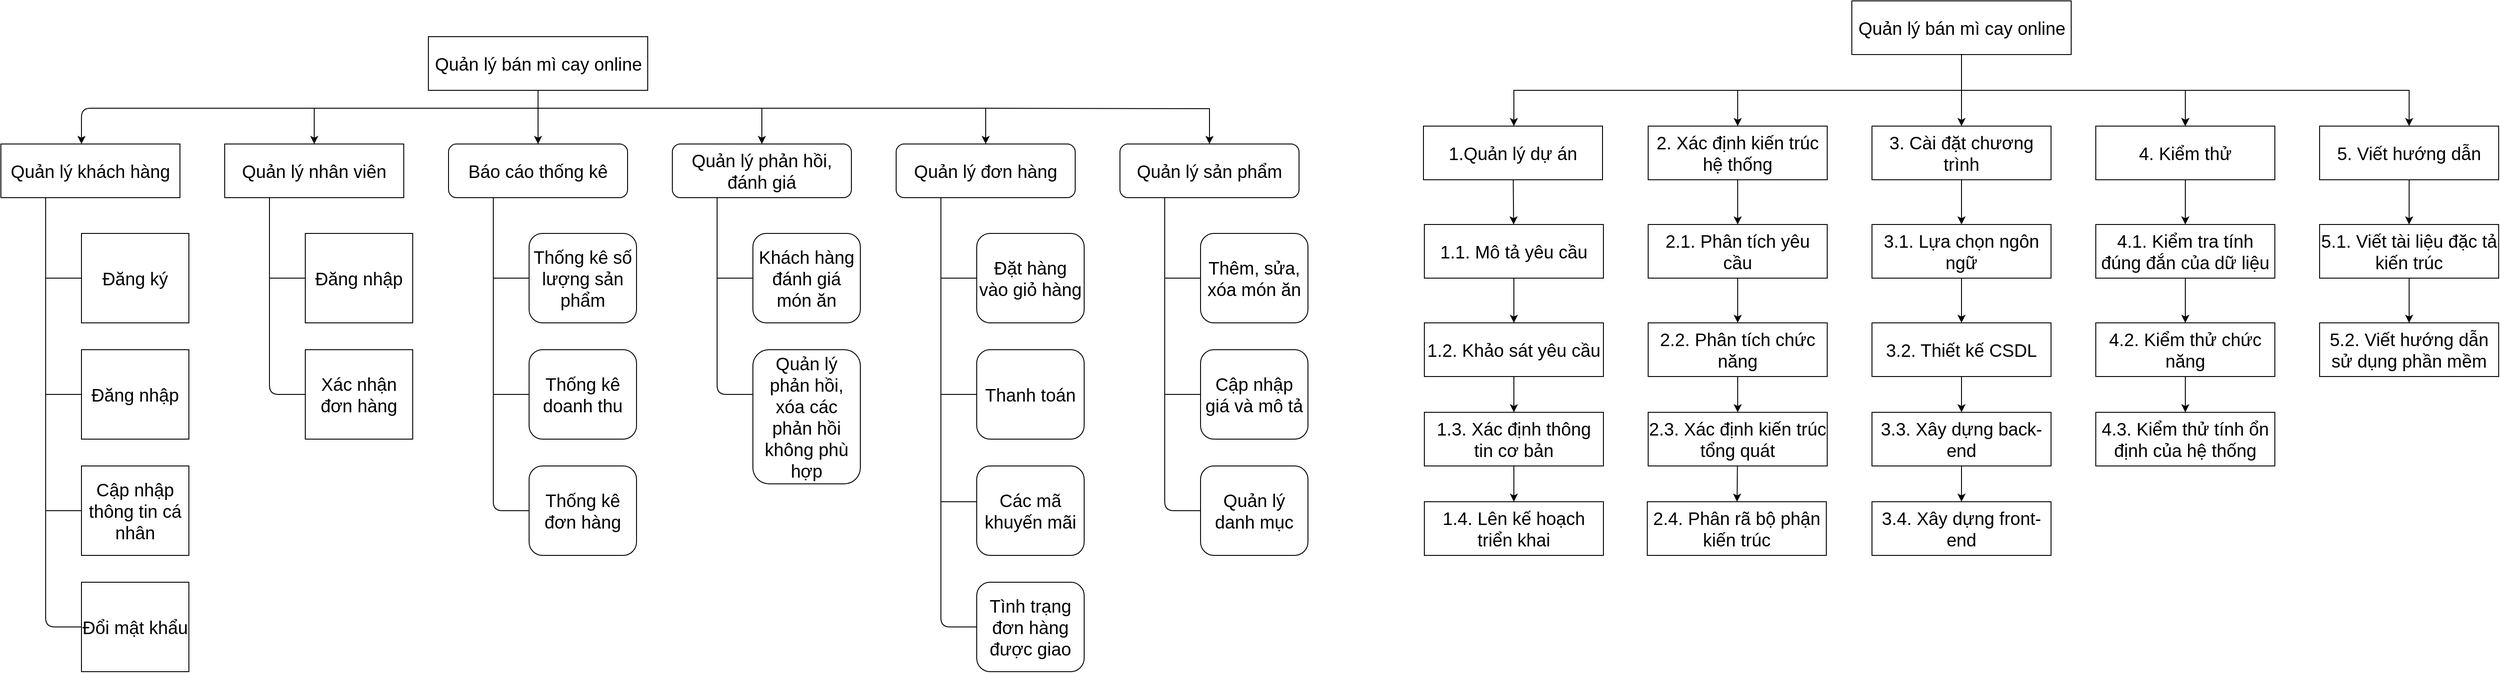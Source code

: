 <mxfile version="26.1.1">
  <diagram name="Page-1" id="t7mp8thndAIZZq_46Ynx">
    <mxGraphModel dx="2422" dy="844" grid="1" gridSize="10" guides="1" tooltips="1" connect="1" arrows="1" fold="1" page="1" pageScale="1" pageWidth="850" pageHeight="1100" math="0" shadow="0">
      <root>
        <mxCell id="0" />
        <mxCell id="1" parent="0" />
        <mxCell id="rERKmSlaa6cY_zSiYhxS-1" value="&lt;font style=&quot;font-size: 20px;&quot;&gt;&lt;font style=&quot;&quot;&gt;Quản&lt;/font&gt;&amp;nbsp;lý bán mì cay online&lt;/font&gt;" style="rounded=0;whiteSpace=wrap;html=1;" parent="1" vertex="1">
          <mxGeometry x="467.5" y="160" width="245" height="60" as="geometry" />
        </mxCell>
        <mxCell id="rERKmSlaa6cY_zSiYhxS-2" value="&lt;span style=&quot;font-size: 20px;&quot;&gt;Quản lý khách hàng&lt;/span&gt;" style="rounded=0;whiteSpace=wrap;html=1;" parent="1" vertex="1">
          <mxGeometry x="-10" y="280" width="200" height="60" as="geometry" />
        </mxCell>
        <mxCell id="rERKmSlaa6cY_zSiYhxS-4" value="&lt;span style=&quot;font-size: 20px;&quot;&gt;Quản lý nhân viên&lt;/span&gt;" style="rounded=0;whiteSpace=wrap;html=1;" parent="1" vertex="1">
          <mxGeometry x="240" y="280" width="200" height="60" as="geometry" />
        </mxCell>
        <mxCell id="rERKmSlaa6cY_zSiYhxS-5" value="&lt;span style=&quot;font-size: 20px;&quot;&gt;Báo cáo thống kê&lt;/span&gt;" style="rounded=1;whiteSpace=wrap;html=1;" parent="1" vertex="1">
          <mxGeometry x="490" y="280" width="200" height="60" as="geometry" />
        </mxCell>
        <mxCell id="rERKmSlaa6cY_zSiYhxS-6" value="&lt;span style=&quot;font-size: 20px;&quot;&gt;Quản lý phản hồi, đánh giá&lt;/span&gt;" style="rounded=1;whiteSpace=wrap;html=1;" parent="1" vertex="1">
          <mxGeometry x="740" y="280" width="200" height="60" as="geometry" />
        </mxCell>
        <mxCell id="g5ewoE6nvLTf_8WwbgQn-1" value="&lt;span style=&quot;font-size: 20px;&quot;&gt;Thống kê số lượng sản phẩm&lt;/span&gt;" style="rounded=1;whiteSpace=wrap;html=1;" parent="1" vertex="1">
          <mxGeometry x="580" y="380" width="120" height="100" as="geometry" />
        </mxCell>
        <mxCell id="g5ewoE6nvLTf_8WwbgQn-2" value="&lt;span style=&quot;font-size: 20px;&quot;&gt;Thống kê doanh thu&lt;/span&gt;" style="rounded=1;whiteSpace=wrap;html=1;" parent="1" vertex="1">
          <mxGeometry x="580" y="510" width="120" height="100" as="geometry" />
        </mxCell>
        <mxCell id="g5ewoE6nvLTf_8WwbgQn-3" value="&lt;span style=&quot;font-size: 20px;&quot;&gt;Thống kê đơn hàng&lt;/span&gt;" style="rounded=1;whiteSpace=wrap;html=1;" parent="1" vertex="1">
          <mxGeometry x="580" y="640" width="120" height="100" as="geometry" />
        </mxCell>
        <mxCell id="g5ewoE6nvLTf_8WwbgQn-5" value="&lt;span style=&quot;font-size: 20px;&quot;&gt;Đăng ký&lt;/span&gt;" style="rounded=0;whiteSpace=wrap;html=1;" parent="1" vertex="1">
          <mxGeometry x="80" y="380" width="120" height="100" as="geometry" />
        </mxCell>
        <mxCell id="g5ewoE6nvLTf_8WwbgQn-7" value="&lt;span style=&quot;font-size: 20px;&quot;&gt;Đăng nhập&lt;/span&gt;" style="rounded=0;whiteSpace=wrap;html=1;" parent="1" vertex="1">
          <mxGeometry x="80" y="510" width="120" height="100" as="geometry" />
        </mxCell>
        <mxCell id="g5ewoE6nvLTf_8WwbgQn-8" value="&lt;span style=&quot;font-size: 20px;&quot;&gt;Cập nhập thông tin cá nhân&lt;/span&gt;" style="rounded=0;whiteSpace=wrap;html=1;" parent="1" vertex="1">
          <mxGeometry x="80" y="640" width="120" height="100" as="geometry" />
        </mxCell>
        <mxCell id="g5ewoE6nvLTf_8WwbgQn-9" value="&lt;span style=&quot;font-size: 20px;&quot;&gt;Đổi mật khẩu&lt;/span&gt;" style="rounded=0;whiteSpace=wrap;html=1;" parent="1" vertex="1">
          <mxGeometry x="80" y="770" width="120" height="100" as="geometry" />
        </mxCell>
        <mxCell id="g5ewoE6nvLTf_8WwbgQn-10" value="&lt;span style=&quot;font-size: 20px;&quot;&gt;Đăng nhập&lt;/span&gt;" style="rounded=0;whiteSpace=wrap;html=1;" parent="1" vertex="1">
          <mxGeometry x="330" y="380" width="120" height="100" as="geometry" />
        </mxCell>
        <mxCell id="g5ewoE6nvLTf_8WwbgQn-11" value="&lt;span style=&quot;font-size: 20px;&quot;&gt;Xác nhận đơn hàng&lt;/span&gt;" style="rounded=0;whiteSpace=wrap;html=1;" parent="1" vertex="1">
          <mxGeometry x="330" y="510" width="120" height="100" as="geometry" />
        </mxCell>
        <mxCell id="g5ewoE6nvLTf_8WwbgQn-13" value="&lt;span style=&quot;font-size: 20px;&quot;&gt;Khách hàng đánh giá món ăn&lt;/span&gt;" style="rounded=1;whiteSpace=wrap;html=1;" parent="1" vertex="1">
          <mxGeometry x="830" y="380" width="120" height="100" as="geometry" />
        </mxCell>
        <mxCell id="g5ewoE6nvLTf_8WwbgQn-14" value="&lt;span style=&quot;font-size: 20px;&quot;&gt;Quản lý phản hồi, xóa các phản hồi không phù hợp&lt;/span&gt;" style="rounded=1;whiteSpace=wrap;html=1;" parent="1" vertex="1">
          <mxGeometry x="830" y="510" width="120" height="150" as="geometry" />
        </mxCell>
        <mxCell id="g5ewoE6nvLTf_8WwbgQn-17" value="&lt;span style=&quot;font-size: 20px;&quot;&gt;Quản lý đơn hàng&lt;/span&gt;" style="rounded=1;whiteSpace=wrap;html=1;" parent="1" vertex="1">
          <mxGeometry x="990" y="280" width="200" height="60" as="geometry" />
        </mxCell>
        <mxCell id="g5ewoE6nvLTf_8WwbgQn-18" value="&lt;span style=&quot;font-size: 20px;&quot;&gt;Đặt hàng vào giỏ hàng&lt;/span&gt;" style="rounded=1;whiteSpace=wrap;html=1;" parent="1" vertex="1">
          <mxGeometry x="1080" y="380" width="120" height="100" as="geometry" />
        </mxCell>
        <mxCell id="g5ewoE6nvLTf_8WwbgQn-19" value="&lt;span style=&quot;font-size: 20px;&quot;&gt;Thanh toán&lt;/span&gt;" style="rounded=1;whiteSpace=wrap;html=1;" parent="1" vertex="1">
          <mxGeometry x="1080" y="510" width="120" height="100" as="geometry" />
        </mxCell>
        <mxCell id="g5ewoE6nvLTf_8WwbgQn-20" value="&lt;span style=&quot;font-size: 20px;&quot;&gt;Các mã khuyến mãi&lt;/span&gt;" style="rounded=1;whiteSpace=wrap;html=1;" parent="1" vertex="1">
          <mxGeometry x="1080" y="640" width="120" height="100" as="geometry" />
        </mxCell>
        <mxCell id="g5ewoE6nvLTf_8WwbgQn-46" value="" style="endArrow=none;html=1;rounded=0;edgeStyle=orthogonalEdgeStyle;curved=0;startFill=0;" parent="1" source="rERKmSlaa6cY_zSiYhxS-1" edge="1">
          <mxGeometry width="50" height="50" relative="1" as="geometry">
            <mxPoint x="610" y="350" as="sourcePoint" />
            <mxPoint x="90" y="240" as="targetPoint" />
            <Array as="points">
              <mxPoint x="590" y="240" />
              <mxPoint x="90" y="240" />
            </Array>
          </mxGeometry>
        </mxCell>
        <mxCell id="g5ewoE6nvLTf_8WwbgQn-49" value="" style="endArrow=classic;html=1;rounded=0;" parent="1" target="rERKmSlaa6cY_zSiYhxS-4" edge="1">
          <mxGeometry width="50" height="50" relative="1" as="geometry">
            <mxPoint x="340" y="240" as="sourcePoint" />
            <mxPoint x="330" y="240" as="targetPoint" />
          </mxGeometry>
        </mxCell>
        <mxCell id="g5ewoE6nvLTf_8WwbgQn-50" value="" style="endArrow=classic;html=1;rounded=0;" parent="1" target="rERKmSlaa6cY_zSiYhxS-5" edge="1" source="rERKmSlaa6cY_zSiYhxS-1">
          <mxGeometry width="50" height="50" relative="1" as="geometry">
            <mxPoint x="590" y="240" as="sourcePoint" />
            <mxPoint x="350" y="290" as="targetPoint" />
          </mxGeometry>
        </mxCell>
        <mxCell id="g5ewoE6nvLTf_8WwbgQn-51" value="" style="endArrow=classic;html=1;rounded=0;edgeStyle=orthogonalEdgeStyle;curved=0;" parent="1" source="rERKmSlaa6cY_zSiYhxS-1" target="g5ewoE6nvLTf_8WwbgQn-17" edge="1">
          <mxGeometry width="50" height="50" relative="1" as="geometry">
            <mxPoint x="610" y="350" as="sourcePoint" />
            <mxPoint x="660" y="300" as="targetPoint" />
            <Array as="points">
              <mxPoint x="590" y="240" />
              <mxPoint x="1090" y="240" />
            </Array>
          </mxGeometry>
        </mxCell>
        <mxCell id="g5ewoE6nvLTf_8WwbgQn-52" value="" style="endArrow=classic;html=1;rounded=0;" parent="1" target="rERKmSlaa6cY_zSiYhxS-6" edge="1">
          <mxGeometry width="50" height="50" relative="1" as="geometry">
            <mxPoint x="840" y="240" as="sourcePoint" />
            <mxPoint x="660" y="300" as="targetPoint" />
          </mxGeometry>
        </mxCell>
        <mxCell id="g5ewoE6nvLTf_8WwbgQn-53" value="" style="endArrow=none;html=1;rounded=1;edgeStyle=orthogonalEdgeStyle;startFill=0;curved=0;" parent="1" source="rERKmSlaa6cY_zSiYhxS-2" target="g5ewoE6nvLTf_8WwbgQn-9" edge="1">
          <mxGeometry width="50" height="50" relative="1" as="geometry">
            <mxPoint x="40" y="370" as="sourcePoint" />
            <mxPoint x="660" y="300" as="targetPoint" />
            <Array as="points">
              <mxPoint x="40" y="820" />
            </Array>
          </mxGeometry>
        </mxCell>
        <mxCell id="g5ewoE6nvLTf_8WwbgQn-54" value="" style="endArrow=none;html=1;rounded=1;curved=0;" parent="1" source="g5ewoE6nvLTf_8WwbgQn-8" edge="1">
          <mxGeometry width="50" height="50" relative="1" as="geometry">
            <mxPoint x="230" y="650" as="sourcePoint" />
            <mxPoint x="40" y="690" as="targetPoint" />
          </mxGeometry>
        </mxCell>
        <mxCell id="g5ewoE6nvLTf_8WwbgQn-55" value="" style="endArrow=none;html=1;rounded=1;curved=0;" parent="1" target="g5ewoE6nvLTf_8WwbgQn-7" edge="1">
          <mxGeometry width="50" height="50" relative="1" as="geometry">
            <mxPoint x="40" y="560" as="sourcePoint" />
            <mxPoint x="280" y="600" as="targetPoint" />
          </mxGeometry>
        </mxCell>
        <mxCell id="g5ewoE6nvLTf_8WwbgQn-56" value="" style="endArrow=none;html=1;rounded=1;curved=0;" parent="1" target="g5ewoE6nvLTf_8WwbgQn-5" edge="1">
          <mxGeometry width="50" height="50" relative="1" as="geometry">
            <mxPoint x="40" y="430" as="sourcePoint" />
            <mxPoint x="280" y="600" as="targetPoint" />
          </mxGeometry>
        </mxCell>
        <mxCell id="g5ewoE6nvLTf_8WwbgQn-57" value="" style="endArrow=none;html=1;rounded=1;edgeStyle=orthogonalEdgeStyle;curved=0;" parent="1" source="g5ewoE6nvLTf_8WwbgQn-11" target="rERKmSlaa6cY_zSiYhxS-4" edge="1">
          <mxGeometry width="50" height="50" relative="1" as="geometry">
            <mxPoint x="370" y="550" as="sourcePoint" />
            <mxPoint x="420" y="500" as="targetPoint" />
            <Array as="points">
              <mxPoint x="290" y="560" />
            </Array>
          </mxGeometry>
        </mxCell>
        <mxCell id="g5ewoE6nvLTf_8WwbgQn-58" value="" style="endArrow=none;html=1;rounded=1;curved=0;" parent="1" target="g5ewoE6nvLTf_8WwbgQn-10" edge="1">
          <mxGeometry width="50" height="50" relative="1" as="geometry">
            <mxPoint x="290" y="430" as="sourcePoint" />
            <mxPoint x="420" y="500" as="targetPoint" />
          </mxGeometry>
        </mxCell>
        <mxCell id="g5ewoE6nvLTf_8WwbgQn-59" value="" style="endArrow=none;html=1;rounded=1;edgeStyle=orthogonalEdgeStyle;curved=0;" parent="1" source="g5ewoE6nvLTf_8WwbgQn-3" target="rERKmSlaa6cY_zSiYhxS-5" edge="1">
          <mxGeometry width="50" height="50" relative="1" as="geometry">
            <mxPoint x="370" y="550" as="sourcePoint" />
            <mxPoint x="420" y="500" as="targetPoint" />
            <Array as="points">
              <mxPoint x="540" y="690" />
            </Array>
          </mxGeometry>
        </mxCell>
        <mxCell id="g5ewoE6nvLTf_8WwbgQn-60" value="" style="endArrow=none;html=1;rounded=0;" parent="1" target="g5ewoE6nvLTf_8WwbgQn-2" edge="1">
          <mxGeometry width="50" height="50" relative="1" as="geometry">
            <mxPoint x="540" y="560" as="sourcePoint" />
            <mxPoint x="420" y="500" as="targetPoint" />
          </mxGeometry>
        </mxCell>
        <mxCell id="g5ewoE6nvLTf_8WwbgQn-61" value="" style="endArrow=none;html=1;rounded=0;" parent="1" target="g5ewoE6nvLTf_8WwbgQn-1" edge="1">
          <mxGeometry width="50" height="50" relative="1" as="geometry">
            <mxPoint x="540" y="430" as="sourcePoint" />
            <mxPoint x="420" y="500" as="targetPoint" />
          </mxGeometry>
        </mxCell>
        <mxCell id="g5ewoE6nvLTf_8WwbgQn-62" value="" style="endArrow=none;html=1;rounded=1;edgeStyle=orthogonalEdgeStyle;curved=0;" parent="1" source="g5ewoE6nvLTf_8WwbgQn-14" target="rERKmSlaa6cY_zSiYhxS-6" edge="1">
          <mxGeometry width="50" height="50" relative="1" as="geometry">
            <mxPoint x="890" y="550" as="sourcePoint" />
            <mxPoint x="940" y="500" as="targetPoint" />
            <Array as="points">
              <mxPoint x="790" y="560" />
            </Array>
          </mxGeometry>
        </mxCell>
        <mxCell id="g5ewoE6nvLTf_8WwbgQn-66" value="" style="endArrow=none;html=1;rounded=0;" parent="1" target="g5ewoE6nvLTf_8WwbgQn-13" edge="1">
          <mxGeometry width="50" height="50" relative="1" as="geometry">
            <mxPoint x="790" y="430" as="sourcePoint" />
            <mxPoint x="940" y="500" as="targetPoint" />
          </mxGeometry>
        </mxCell>
        <mxCell id="g5ewoE6nvLTf_8WwbgQn-67" value="" style="endArrow=none;html=1;rounded=1;edgeStyle=orthogonalEdgeStyle;curved=0;" parent="1" source="g5ewoE6nvLTf_8WwbgQn-74" target="g5ewoE6nvLTf_8WwbgQn-17" edge="1">
          <mxGeometry width="50" height="50" relative="1" as="geometry">
            <mxPoint x="890" y="550" as="sourcePoint" />
            <mxPoint x="940" y="500" as="targetPoint" />
            <Array as="points">
              <mxPoint x="1040" y="820" />
            </Array>
          </mxGeometry>
        </mxCell>
        <mxCell id="g5ewoE6nvLTf_8WwbgQn-68" value="" style="endArrow=none;html=1;rounded=0;" parent="1" target="g5ewoE6nvLTf_8WwbgQn-19" edge="1">
          <mxGeometry width="50" height="50" relative="1" as="geometry">
            <mxPoint x="1040" y="560" as="sourcePoint" />
            <mxPoint x="940" y="500" as="targetPoint" />
          </mxGeometry>
        </mxCell>
        <mxCell id="g5ewoE6nvLTf_8WwbgQn-69" value="" style="endArrow=none;html=1;rounded=0;" parent="1" target="g5ewoE6nvLTf_8WwbgQn-18" edge="1">
          <mxGeometry width="50" height="50" relative="1" as="geometry">
            <mxPoint x="1040" y="430" as="sourcePoint" />
            <mxPoint x="940" y="500" as="targetPoint" />
          </mxGeometry>
        </mxCell>
        <mxCell id="g5ewoE6nvLTf_8WwbgQn-70" value="&lt;span style=&quot;font-size: 20px;&quot;&gt;Quản lý sản phẩm&lt;/span&gt;" style="rounded=1;whiteSpace=wrap;html=1;fillStyle=solid;" parent="1" vertex="1">
          <mxGeometry x="1240" y="280" width="200" height="60" as="geometry" />
        </mxCell>
        <mxCell id="g5ewoE6nvLTf_8WwbgQn-71" value="&lt;span style=&quot;font-size: 20px;&quot;&gt;Thêm, sửa, xóa món ăn&lt;/span&gt;" style="rounded=1;whiteSpace=wrap;html=1;" parent="1" vertex="1">
          <mxGeometry x="1330" y="380" width="120" height="100" as="geometry" />
        </mxCell>
        <mxCell id="g5ewoE6nvLTf_8WwbgQn-72" value="&lt;span style=&quot;font-size: 20px;&quot;&gt;Cập nhập giá và mô tả&lt;/span&gt;" style="rounded=1;whiteSpace=wrap;html=1;" parent="1" vertex="1">
          <mxGeometry x="1330" y="510" width="120" height="100" as="geometry" />
        </mxCell>
        <mxCell id="g5ewoE6nvLTf_8WwbgQn-73" value="&lt;span style=&quot;font-size: 20px;&quot;&gt;Quản lý danh mục&lt;/span&gt;" style="rounded=1;whiteSpace=wrap;html=1;" parent="1" vertex="1">
          <mxGeometry x="1330" y="640" width="120" height="100" as="geometry" />
        </mxCell>
        <mxCell id="g5ewoE6nvLTf_8WwbgQn-74" value="&lt;span style=&quot;font-size: 20px;&quot;&gt;Tình trạng đơn hàng được giao&lt;/span&gt;" style="rounded=1;whiteSpace=wrap;html=1;" parent="1" vertex="1">
          <mxGeometry x="1080" y="770" width="120" height="100" as="geometry" />
        </mxCell>
        <mxCell id="g5ewoE6nvLTf_8WwbgQn-75" value="" style="endArrow=none;html=1;rounded=0;edgeStyle=orthogonalEdgeStyle;" parent="1" source="g5ewoE6nvLTf_8WwbgQn-20" edge="1">
          <mxGeometry width="50" height="50" relative="1" as="geometry">
            <mxPoint x="960" y="660" as="sourcePoint" />
            <mxPoint x="1040" y="690" as="targetPoint" />
            <Array as="points">
              <mxPoint x="1040" y="680" />
            </Array>
          </mxGeometry>
        </mxCell>
        <mxCell id="g5ewoE6nvLTf_8WwbgQn-78" value="" style="endArrow=none;html=1;rounded=1;edgeStyle=orthogonalEdgeStyle;curved=0;" parent="1" edge="1">
          <mxGeometry width="50" height="50" relative="1" as="geometry">
            <mxPoint x="1330" y="690" as="sourcePoint" />
            <mxPoint x="1290" y="340" as="targetPoint" />
            <Array as="points">
              <mxPoint x="1290" y="690" />
            </Array>
          </mxGeometry>
        </mxCell>
        <mxCell id="g5ewoE6nvLTf_8WwbgQn-79" value="" style="endArrow=none;html=1;rounded=0;" parent="1" source="g5ewoE6nvLTf_8WwbgQn-71" edge="1">
          <mxGeometry width="50" height="50" relative="1" as="geometry">
            <mxPoint x="920" y="500" as="sourcePoint" />
            <mxPoint x="1290" y="430" as="targetPoint" />
          </mxGeometry>
        </mxCell>
        <mxCell id="g5ewoE6nvLTf_8WwbgQn-80" value="" style="endArrow=none;html=1;rounded=0;" parent="1" source="g5ewoE6nvLTf_8WwbgQn-72" edge="1">
          <mxGeometry width="50" height="50" relative="1" as="geometry">
            <mxPoint x="920" y="500" as="sourcePoint" />
            <mxPoint x="1290" y="560" as="targetPoint" />
          </mxGeometry>
        </mxCell>
        <mxCell id="g5ewoE6nvLTf_8WwbgQn-81" value="" style="endArrow=classic;html=1;rounded=0;edgeStyle=orthogonalEdgeStyle;endFill=1;" parent="1" target="g5ewoE6nvLTf_8WwbgQn-70" edge="1">
          <mxGeometry width="50" height="50" relative="1" as="geometry">
            <mxPoint x="1090" y="240" as="sourcePoint" />
            <mxPoint x="770" y="460" as="targetPoint" />
          </mxGeometry>
        </mxCell>
        <mxCell id="i9dd3xJPKFvuYLps4I6N-1" value="&lt;font style=&quot;font-size: 20px;&quot;&gt;&lt;font style=&quot;&quot;&gt;Quản&lt;/font&gt;&amp;nbsp;lý bán mì cay online&lt;/font&gt;" style="rounded=0;whiteSpace=wrap;html=1;" parent="1" vertex="1">
          <mxGeometry x="2057.5" y="120" width="245" height="60" as="geometry" />
        </mxCell>
        <mxCell id="i9dd3xJPKFvuYLps4I6N-2" value="&lt;span style=&quot;font-size: 20px;&quot;&gt;1.4. Lên kế hoạch triển khai&lt;/span&gt;" style="rounded=0;whiteSpace=wrap;html=1;" parent="1" vertex="1">
          <mxGeometry x="1580" y="680" width="200" height="60" as="geometry" />
        </mxCell>
        <mxCell id="i9dd3xJPKFvuYLps4I6N-3" value="&lt;span style=&quot;font-size: 20px;&quot;&gt;1.1. Mô tả yêu cầu&lt;/span&gt;" style="rounded=0;whiteSpace=wrap;html=1;" parent="1" vertex="1">
          <mxGeometry x="1580" y="370" width="200" height="60" as="geometry" />
        </mxCell>
        <mxCell id="i9dd3xJPKFvuYLps4I6N-4" value="&lt;span style=&quot;font-size: 20px;&quot;&gt;2. Xác định kiến trúc hệ thống&lt;/span&gt;" style="rounded=0;whiteSpace=wrap;html=1;" parent="1" vertex="1">
          <mxGeometry x="1830" y="260" width="200" height="60" as="geometry" />
        </mxCell>
        <mxCell id="i9dd3xJPKFvuYLps4I6N-6" value="&lt;span style=&quot;font-size: 20px;&quot;&gt;1.Quản lý dự án&lt;/span&gt;" style="rounded=0;whiteSpace=wrap;html=1;" parent="1" vertex="1">
          <mxGeometry x="1579" y="260" width="200" height="60" as="geometry" />
        </mxCell>
        <mxCell id="i9dd3xJPKFvuYLps4I6N-7" value="&lt;span style=&quot;font-size: 20px;&quot;&gt;1.2. Khảo sát yêu cầu&lt;/span&gt;" style="rounded=0;whiteSpace=wrap;html=1;" parent="1" vertex="1">
          <mxGeometry x="1580" y="480" width="200" height="60" as="geometry" />
        </mxCell>
        <mxCell id="i9dd3xJPKFvuYLps4I6N-9" value="&lt;span style=&quot;font-size: 20px;&quot;&gt;1.3. Xác định thông tin cơ bản&lt;/span&gt;" style="rounded=0;whiteSpace=wrap;html=1;" parent="1" vertex="1">
          <mxGeometry x="1580" y="580" width="200" height="60" as="geometry" />
        </mxCell>
        <mxCell id="i9dd3xJPKFvuYLps4I6N-11" value="&lt;span style=&quot;font-size: 20px;&quot;&gt;2.1. Phân tích yêu cầu&lt;/span&gt;" style="rounded=0;whiteSpace=wrap;html=1;" parent="1" vertex="1">
          <mxGeometry x="1830" y="370" width="200" height="60" as="geometry" />
        </mxCell>
        <mxCell id="i9dd3xJPKFvuYLps4I6N-12" value="&lt;span style=&quot;font-size: 20px;&quot;&gt;2.2. Phân tích chức năng&lt;/span&gt;" style="rounded=0;whiteSpace=wrap;html=1;" parent="1" vertex="1">
          <mxGeometry x="1830" y="480" width="200" height="60" as="geometry" />
        </mxCell>
        <mxCell id="i9dd3xJPKFvuYLps4I6N-15" value="&lt;span style=&quot;font-size: 20px;&quot;&gt;2.3. Xác định kiến trúc tổng quát&lt;/span&gt;" style="rounded=0;whiteSpace=wrap;html=1;" parent="1" vertex="1">
          <mxGeometry x="1830" y="580" width="200" height="60" as="geometry" />
        </mxCell>
        <mxCell id="i9dd3xJPKFvuYLps4I6N-16" value="&lt;span style=&quot;font-size: 20px;&quot;&gt;2.4. Phân rã bộ phận kiến trúc&lt;/span&gt;" style="rounded=0;whiteSpace=wrap;html=1;" parent="1" vertex="1">
          <mxGeometry x="1829" y="680" width="200" height="60" as="geometry" />
        </mxCell>
        <mxCell id="i9dd3xJPKFvuYLps4I6N-17" value="&lt;span style=&quot;font-size: 20px;&quot;&gt;3. Cài đặt chương trình&lt;/span&gt;" style="rounded=0;whiteSpace=wrap;html=1;" parent="1" vertex="1">
          <mxGeometry x="2080" y="260" width="200" height="60" as="geometry" />
        </mxCell>
        <mxCell id="i9dd3xJPKFvuYLps4I6N-18" value="&lt;span style=&quot;font-size: 20px;&quot;&gt;3.1. Lựa chọn ngôn ngữ&lt;/span&gt;" style="rounded=0;whiteSpace=wrap;html=1;" parent="1" vertex="1">
          <mxGeometry x="2080" y="370" width="200" height="60" as="geometry" />
        </mxCell>
        <mxCell id="i9dd3xJPKFvuYLps4I6N-19" value="&lt;span style=&quot;font-size: 20px;&quot;&gt;3.2. Thiết kế CSDL&lt;/span&gt;" style="rounded=0;whiteSpace=wrap;html=1;" parent="1" vertex="1">
          <mxGeometry x="2080" y="480" width="200" height="60" as="geometry" />
        </mxCell>
        <mxCell id="i9dd3xJPKFvuYLps4I6N-20" value="&lt;span style=&quot;font-size: 20px;&quot;&gt;3.3. Xây dựng back-end&lt;/span&gt;" style="rounded=0;whiteSpace=wrap;html=1;" parent="1" vertex="1">
          <mxGeometry x="2080" y="580" width="200" height="60" as="geometry" />
        </mxCell>
        <mxCell id="i9dd3xJPKFvuYLps4I6N-21" value="&lt;span style=&quot;font-size: 20px;&quot;&gt;3.4. Xây dựng front-end&lt;/span&gt;" style="rounded=0;whiteSpace=wrap;html=1;" parent="1" vertex="1">
          <mxGeometry x="2080" y="680" width="200" height="60" as="geometry" />
        </mxCell>
        <mxCell id="i9dd3xJPKFvuYLps4I6N-22" value="&lt;span style=&quot;font-size: 20px;&quot;&gt;4. Kiểm thử&lt;/span&gt;" style="rounded=0;whiteSpace=wrap;html=1;" parent="1" vertex="1">
          <mxGeometry x="2330" y="260" width="200" height="60" as="geometry" />
        </mxCell>
        <mxCell id="i9dd3xJPKFvuYLps4I6N-23" value="&lt;span style=&quot;font-size: 20px;&quot;&gt;4.1. Kiểm tra tính đúng đắn của dữ liệu&lt;/span&gt;" style="rounded=0;whiteSpace=wrap;html=1;" parent="1" vertex="1">
          <mxGeometry x="2330" y="370" width="200" height="60" as="geometry" />
        </mxCell>
        <mxCell id="i9dd3xJPKFvuYLps4I6N-24" value="&lt;span style=&quot;font-size: 20px;&quot;&gt;4.2. Kiểm thử chức năng&lt;/span&gt;" style="rounded=0;whiteSpace=wrap;html=1;" parent="1" vertex="1">
          <mxGeometry x="2330" y="480" width="200" height="60" as="geometry" />
        </mxCell>
        <mxCell id="i9dd3xJPKFvuYLps4I6N-25" value="&lt;span style=&quot;font-size: 20px;&quot;&gt;4.3. Kiểm thử tính ổn định của hệ thống&lt;/span&gt;" style="rounded=0;whiteSpace=wrap;html=1;" parent="1" vertex="1">
          <mxGeometry x="2330" y="580" width="200" height="60" as="geometry" />
        </mxCell>
        <mxCell id="i9dd3xJPKFvuYLps4I6N-26" value="&lt;span style=&quot;font-size: 20px;&quot;&gt;5. Viết hướng dẫn&lt;/span&gt;" style="rounded=0;whiteSpace=wrap;html=1;" parent="1" vertex="1">
          <mxGeometry x="2580" y="260" width="200" height="60" as="geometry" />
        </mxCell>
        <mxCell id="i9dd3xJPKFvuYLps4I6N-27" value="&lt;span style=&quot;font-size: 20px;&quot;&gt;5.1. Viết tài liệu đặc tả kiến trúc&lt;/span&gt;" style="rounded=0;whiteSpace=wrap;html=1;" parent="1" vertex="1">
          <mxGeometry x="2580" y="370" width="200" height="60" as="geometry" />
        </mxCell>
        <mxCell id="i9dd3xJPKFvuYLps4I6N-28" value="&lt;span style=&quot;font-size: 20px;&quot;&gt;5.2. Viết hướng dẫn sử dụng phần mềm&lt;/span&gt;" style="rounded=0;whiteSpace=wrap;html=1;" parent="1" vertex="1">
          <mxGeometry x="2580" y="480" width="200" height="60" as="geometry" />
        </mxCell>
        <mxCell id="i9dd3xJPKFvuYLps4I6N-31" value="" style="endArrow=classic;html=1;rounded=0;edgeStyle=orthogonalEdgeStyle;" parent="1" source="i9dd3xJPKFvuYLps4I6N-1" target="i9dd3xJPKFvuYLps4I6N-6" edge="1">
          <mxGeometry width="50" height="50" relative="1" as="geometry">
            <mxPoint x="2140" y="470" as="sourcePoint" />
            <mxPoint x="2190" y="420" as="targetPoint" />
            <Array as="points">
              <mxPoint x="2180" y="220" />
              <mxPoint x="1680" y="220" />
            </Array>
          </mxGeometry>
        </mxCell>
        <mxCell id="i9dd3xJPKFvuYLps4I6N-32" value="" style="endArrow=classic;html=1;rounded=0;edgeStyle=orthogonalEdgeStyle;" parent="1" source="i9dd3xJPKFvuYLps4I6N-1" target="i9dd3xJPKFvuYLps4I6N-4" edge="1">
          <mxGeometry width="50" height="50" relative="1" as="geometry">
            <mxPoint x="2068" y="160" as="sourcePoint" />
            <mxPoint x="1690" y="270" as="targetPoint" />
            <Array as="points">
              <mxPoint x="2180" y="220" />
              <mxPoint x="1930" y="220" />
            </Array>
          </mxGeometry>
        </mxCell>
        <mxCell id="i9dd3xJPKFvuYLps4I6N-33" value="" style="endArrow=classic;html=1;rounded=0;edgeStyle=orthogonalEdgeStyle;" parent="1" source="i9dd3xJPKFvuYLps4I6N-1" target="i9dd3xJPKFvuYLps4I6N-22" edge="1">
          <mxGeometry width="50" height="50" relative="1" as="geometry">
            <mxPoint x="2180" y="180" as="sourcePoint" />
            <mxPoint x="1930" y="260" as="targetPoint" />
            <Array as="points">
              <mxPoint x="2180" y="220" />
              <mxPoint x="2430" y="220" />
            </Array>
          </mxGeometry>
        </mxCell>
        <mxCell id="i9dd3xJPKFvuYLps4I6N-34" value="" style="endArrow=classic;html=1;rounded=0;edgeStyle=orthogonalEdgeStyle;" parent="1" source="i9dd3xJPKFvuYLps4I6N-1" target="i9dd3xJPKFvuYLps4I6N-17" edge="1">
          <mxGeometry width="50" height="50" relative="1" as="geometry">
            <mxPoint x="2180" y="180" as="sourcePoint" />
            <mxPoint x="1930" y="260" as="targetPoint" />
            <Array as="points" />
          </mxGeometry>
        </mxCell>
        <mxCell id="i9dd3xJPKFvuYLps4I6N-35" value="" style="endArrow=classic;html=1;rounded=0;edgeStyle=orthogonalEdgeStyle;" parent="1" source="i9dd3xJPKFvuYLps4I6N-1" target="i9dd3xJPKFvuYLps4I6N-22" edge="1">
          <mxGeometry width="50" height="50" relative="1" as="geometry">
            <mxPoint x="2180" y="180" as="sourcePoint" />
            <mxPoint x="2430" y="260" as="targetPoint" />
            <Array as="points">
              <mxPoint x="2180" y="220" />
              <mxPoint x="2430" y="220" />
            </Array>
          </mxGeometry>
        </mxCell>
        <mxCell id="i9dd3xJPKFvuYLps4I6N-36" value="" style="endArrow=classic;html=1;rounded=0;edgeStyle=orthogonalEdgeStyle;" parent="1" source="i9dd3xJPKFvuYLps4I6N-1" target="i9dd3xJPKFvuYLps4I6N-26" edge="1">
          <mxGeometry width="50" height="50" relative="1" as="geometry">
            <mxPoint x="2180" y="180" as="sourcePoint" />
            <mxPoint x="2430" y="260" as="targetPoint" />
            <Array as="points">
              <mxPoint x="2180" y="220" />
              <mxPoint x="2680" y="220" />
            </Array>
          </mxGeometry>
        </mxCell>
        <mxCell id="i9dd3xJPKFvuYLps4I6N-38" value="" style="endArrow=classic;html=1;rounded=0;" parent="1" source="i9dd3xJPKFvuYLps4I6N-6" target="i9dd3xJPKFvuYLps4I6N-3" edge="1">
          <mxGeometry width="50" height="50" relative="1" as="geometry">
            <mxPoint x="2140" y="470" as="sourcePoint" />
            <mxPoint x="2190" y="420" as="targetPoint" />
          </mxGeometry>
        </mxCell>
        <mxCell id="i9dd3xJPKFvuYLps4I6N-39" value="" style="endArrow=classic;html=1;rounded=0;" parent="1" source="i9dd3xJPKFvuYLps4I6N-4" target="i9dd3xJPKFvuYLps4I6N-11" edge="1">
          <mxGeometry width="50" height="50" relative="1" as="geometry">
            <mxPoint x="1680" y="320" as="sourcePoint" />
            <mxPoint x="1680" y="370" as="targetPoint" />
          </mxGeometry>
        </mxCell>
        <mxCell id="i9dd3xJPKFvuYLps4I6N-40" value="" style="endArrow=classic;html=1;rounded=0;" parent="1" source="i9dd3xJPKFvuYLps4I6N-17" target="i9dd3xJPKFvuYLps4I6N-18" edge="1">
          <mxGeometry width="50" height="50" relative="1" as="geometry">
            <mxPoint x="2140" y="470" as="sourcePoint" />
            <mxPoint x="2180" y="410" as="targetPoint" />
          </mxGeometry>
        </mxCell>
        <mxCell id="i9dd3xJPKFvuYLps4I6N-41" value="" style="endArrow=classic;html=1;rounded=0;" parent="1" source="i9dd3xJPKFvuYLps4I6N-22" target="i9dd3xJPKFvuYLps4I6N-23" edge="1">
          <mxGeometry width="50" height="50" relative="1" as="geometry">
            <mxPoint x="2140" y="470" as="sourcePoint" />
            <mxPoint x="2190" y="420" as="targetPoint" />
          </mxGeometry>
        </mxCell>
        <mxCell id="i9dd3xJPKFvuYLps4I6N-42" value="" style="endArrow=classic;html=1;rounded=0;" parent="1" source="i9dd3xJPKFvuYLps4I6N-26" target="i9dd3xJPKFvuYLps4I6N-27" edge="1">
          <mxGeometry width="50" height="50" relative="1" as="geometry">
            <mxPoint x="2140" y="470" as="sourcePoint" />
            <mxPoint x="2190" y="420" as="targetPoint" />
          </mxGeometry>
        </mxCell>
        <mxCell id="i9dd3xJPKFvuYLps4I6N-43" value="" style="endArrow=classic;html=1;rounded=0;" parent="1" source="i9dd3xJPKFvuYLps4I6N-27" target="i9dd3xJPKFvuYLps4I6N-28" edge="1">
          <mxGeometry width="50" height="50" relative="1" as="geometry">
            <mxPoint x="2140" y="470" as="sourcePoint" />
            <mxPoint x="2190" y="420" as="targetPoint" />
          </mxGeometry>
        </mxCell>
        <mxCell id="i9dd3xJPKFvuYLps4I6N-44" value="" style="endArrow=classic;html=1;rounded=0;" parent="1" source="i9dd3xJPKFvuYLps4I6N-24" target="i9dd3xJPKFvuYLps4I6N-25" edge="1">
          <mxGeometry width="50" height="50" relative="1" as="geometry">
            <mxPoint x="2140" y="470" as="sourcePoint" />
            <mxPoint x="2190" y="420" as="targetPoint" />
          </mxGeometry>
        </mxCell>
        <mxCell id="i9dd3xJPKFvuYLps4I6N-45" value="" style="endArrow=classic;html=1;rounded=0;" parent="1" source="i9dd3xJPKFvuYLps4I6N-23" target="i9dd3xJPKFvuYLps4I6N-24" edge="1">
          <mxGeometry width="50" height="50" relative="1" as="geometry">
            <mxPoint x="2140" y="470" as="sourcePoint" />
            <mxPoint x="2190" y="420" as="targetPoint" />
          </mxGeometry>
        </mxCell>
        <mxCell id="i9dd3xJPKFvuYLps4I6N-46" value="" style="endArrow=classic;html=1;rounded=0;" parent="1" source="i9dd3xJPKFvuYLps4I6N-18" target="i9dd3xJPKFvuYLps4I6N-19" edge="1">
          <mxGeometry width="50" height="50" relative="1" as="geometry">
            <mxPoint x="2140" y="470" as="sourcePoint" />
            <mxPoint x="2190" y="420" as="targetPoint" />
          </mxGeometry>
        </mxCell>
        <mxCell id="i9dd3xJPKFvuYLps4I6N-47" value="" style="endArrow=classic;html=1;rounded=0;" parent="1" source="i9dd3xJPKFvuYLps4I6N-12" target="i9dd3xJPKFvuYLps4I6N-15" edge="1">
          <mxGeometry width="50" height="50" relative="1" as="geometry">
            <mxPoint x="2140" y="470" as="sourcePoint" />
            <mxPoint x="2190" y="420" as="targetPoint" />
          </mxGeometry>
        </mxCell>
        <mxCell id="i9dd3xJPKFvuYLps4I6N-48" value="" style="endArrow=classic;html=1;rounded=0;" parent="1" source="i9dd3xJPKFvuYLps4I6N-11" target="i9dd3xJPKFvuYLps4I6N-12" edge="1">
          <mxGeometry width="50" height="50" relative="1" as="geometry">
            <mxPoint x="2140" y="470" as="sourcePoint" />
            <mxPoint x="2190" y="420" as="targetPoint" />
          </mxGeometry>
        </mxCell>
        <mxCell id="i9dd3xJPKFvuYLps4I6N-49" value="" style="endArrow=classic;html=1;rounded=0;" parent="1" source="i9dd3xJPKFvuYLps4I6N-3" target="i9dd3xJPKFvuYLps4I6N-7" edge="1">
          <mxGeometry width="50" height="50" relative="1" as="geometry">
            <mxPoint x="2140" y="470" as="sourcePoint" />
            <mxPoint x="2190" y="420" as="targetPoint" />
          </mxGeometry>
        </mxCell>
        <mxCell id="i9dd3xJPKFvuYLps4I6N-50" value="" style="endArrow=classic;html=1;rounded=0;" parent="1" source="i9dd3xJPKFvuYLps4I6N-7" target="i9dd3xJPKFvuYLps4I6N-9" edge="1">
          <mxGeometry width="50" height="50" relative="1" as="geometry">
            <mxPoint x="2140" y="470" as="sourcePoint" />
            <mxPoint x="2190" y="420" as="targetPoint" />
          </mxGeometry>
        </mxCell>
        <mxCell id="i9dd3xJPKFvuYLps4I6N-51" value="" style="endArrow=classic;html=1;rounded=0;" parent="1" source="i9dd3xJPKFvuYLps4I6N-19" target="i9dd3xJPKFvuYLps4I6N-20" edge="1">
          <mxGeometry width="50" height="50" relative="1" as="geometry">
            <mxPoint x="2140" y="470" as="sourcePoint" />
            <mxPoint x="2190" y="420" as="targetPoint" />
          </mxGeometry>
        </mxCell>
        <mxCell id="i9dd3xJPKFvuYLps4I6N-52" value="" style="endArrow=classic;html=1;rounded=0;" parent="1" source="i9dd3xJPKFvuYLps4I6N-20" target="i9dd3xJPKFvuYLps4I6N-21" edge="1">
          <mxGeometry width="50" height="50" relative="1" as="geometry">
            <mxPoint x="2140" y="470" as="sourcePoint" />
            <mxPoint x="2120" y="850" as="targetPoint" />
          </mxGeometry>
        </mxCell>
        <mxCell id="i9dd3xJPKFvuYLps4I6N-53" value="" style="endArrow=classic;html=1;rounded=0;" parent="1" source="i9dd3xJPKFvuYLps4I6N-15" target="i9dd3xJPKFvuYLps4I6N-16" edge="1">
          <mxGeometry width="50" height="50" relative="1" as="geometry">
            <mxPoint x="2140" y="470" as="sourcePoint" />
            <mxPoint x="2190" y="420" as="targetPoint" />
          </mxGeometry>
        </mxCell>
        <mxCell id="i9dd3xJPKFvuYLps4I6N-54" value="" style="endArrow=classic;html=1;rounded=0;" parent="1" source="i9dd3xJPKFvuYLps4I6N-9" target="i9dd3xJPKFvuYLps4I6N-2" edge="1">
          <mxGeometry width="50" height="50" relative="1" as="geometry">
            <mxPoint x="2140" y="620" as="sourcePoint" />
            <mxPoint x="2190" y="570" as="targetPoint" />
          </mxGeometry>
        </mxCell>
        <mxCell id="lIJro4WaBCwHb4s3iNFm-1" value="" style="endArrow=classic;html=1;rounded=1;edgeStyle=orthogonalEdgeStyle;curved=0;" edge="1" parent="1" target="rERKmSlaa6cY_zSiYhxS-2">
          <mxGeometry width="50" height="50" relative="1" as="geometry">
            <mxPoint x="120" y="240" as="sourcePoint" />
            <mxPoint x="380" y="510" as="targetPoint" />
            <Array as="points">
              <mxPoint x="80" y="240" />
            </Array>
          </mxGeometry>
        </mxCell>
      </root>
    </mxGraphModel>
  </diagram>
</mxfile>
